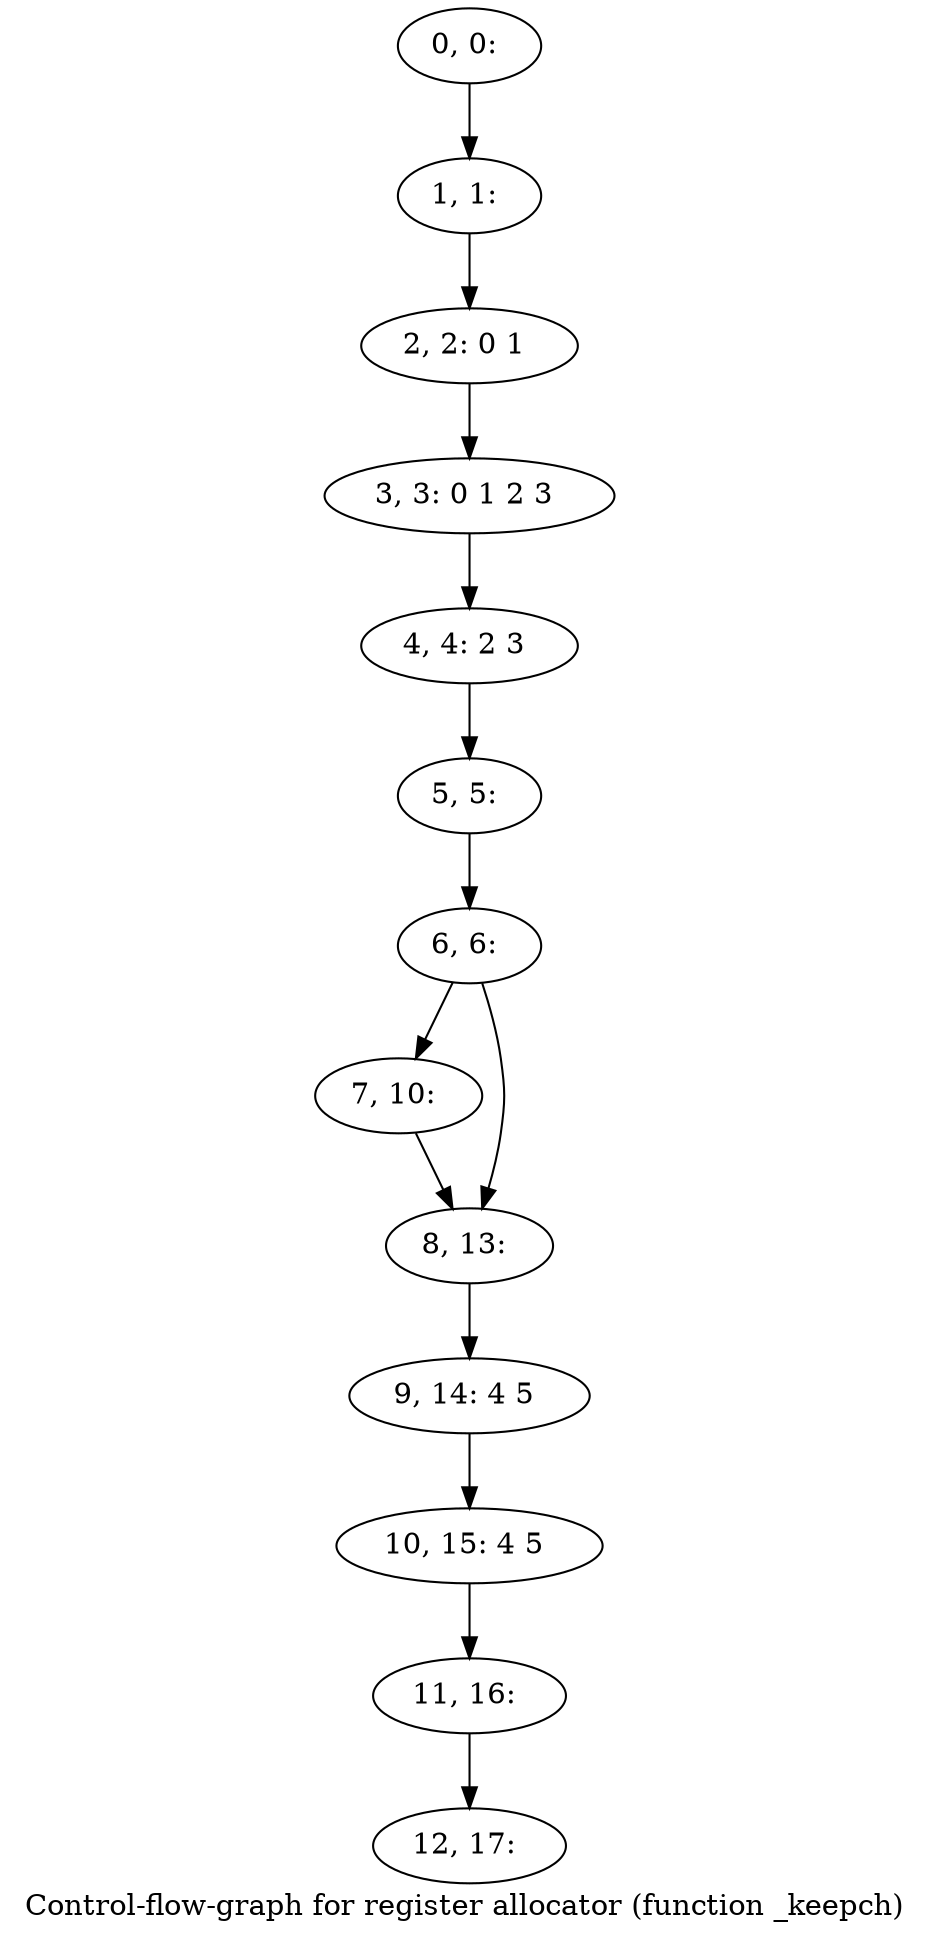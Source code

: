 digraph G {
graph [label="Control-flow-graph for register allocator (function _keepch)"]
0[label="0, 0: "];
1[label="1, 1: "];
2[label="2, 2: 0 1 "];
3[label="3, 3: 0 1 2 3 "];
4[label="4, 4: 2 3 "];
5[label="5, 5: "];
6[label="6, 6: "];
7[label="7, 10: "];
8[label="8, 13: "];
9[label="9, 14: 4 5 "];
10[label="10, 15: 4 5 "];
11[label="11, 16: "];
12[label="12, 17: "];
0->1 ;
1->2 ;
2->3 ;
3->4 ;
4->5 ;
5->6 ;
6->7 ;
6->8 ;
7->8 ;
8->9 ;
9->10 ;
10->11 ;
11->12 ;
}
